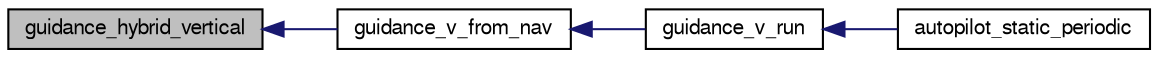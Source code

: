digraph "guidance_hybrid_vertical"
{
  edge [fontname="FreeSans",fontsize="10",labelfontname="FreeSans",labelfontsize="10"];
  node [fontname="FreeSans",fontsize="10",shape=record];
  rankdir="LR";
  Node1 [label="guidance_hybrid_vertical",height=0.2,width=0.4,color="black", fillcolor="grey75", style="filled", fontcolor="black"];
  Node1 -> Node2 [dir="back",color="midnightblue",fontsize="10",style="solid",fontname="FreeSans"];
  Node2 [label="guidance_v_from_nav",height=0.2,width=0.4,color="black", fillcolor="white", style="filled",URL="$rotorcraft_2guidance_2guidance__v_8h.html#adee3e8feda47516b9c7ccbb1b97daaf6",tooltip="Set guidance setpoint from NAV and run hover loop. "];
  Node2 -> Node3 [dir="back",color="midnightblue",fontsize="10",style="solid",fontname="FreeSans"];
  Node3 [label="guidance_v_run",height=0.2,width=0.4,color="black", fillcolor="white", style="filled",URL="$rotorcraft_2guidance_2guidance__v_8h.html#a5c03e8fc9dd9e84925081df8639d4001"];
  Node3 -> Node4 [dir="back",color="midnightblue",fontsize="10",style="solid",fontname="FreeSans"];
  Node4 [label="autopilot_static_periodic",height=0.2,width=0.4,color="black", fillcolor="white", style="filled",URL="$rotorcraft_2autopilot__static_8c.html#a81ff7c3a0611cb76bfbd35fc817070d6"];
}
